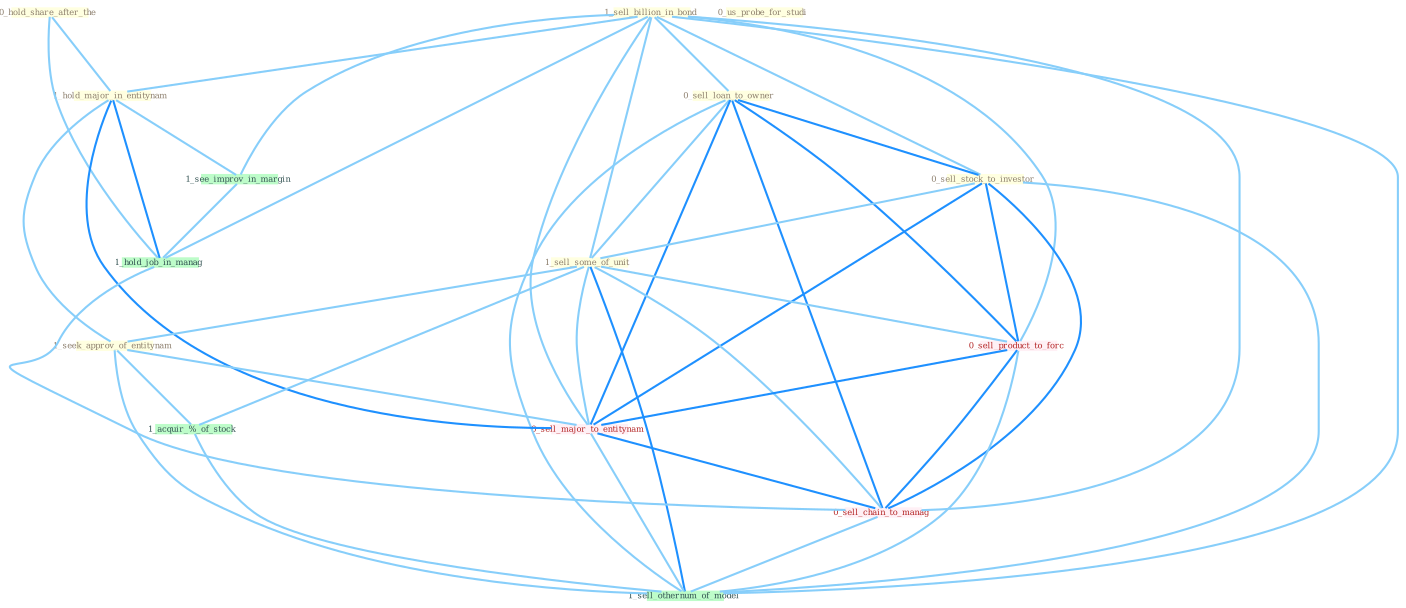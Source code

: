 Graph G{ 
    node
    [shape=polygon,style=filled,width=.5,height=.06,color="#BDFCC9",fixedsize=true,fontsize=4,
    fontcolor="#2f4f4f"];
    {node
    [color="#ffffe0", fontcolor="#8b7d6b"] "0_hold_share_after_the " "0_us_probe_for_studi " "1_sell_billion_in_bond " "0_sell_loan_to_owner " "1_hold_major_in_entitynam " "0_sell_stock_to_investor " "1_sell_some_of_unit " "1_seek_approv_of_entitynam "}
{node [color="#fff0f5", fontcolor="#b22222"] "0_sell_product_to_forc " "0_sell_major_to_entitynam " "0_sell_chain_to_manag "}
edge [color="#B0E2FF"];

	"0_hold_share_after_the " -- "1_hold_major_in_entitynam " [w="1", color="#87cefa" ];
	"0_hold_share_after_the " -- "1_hold_job_in_manag " [w="1", color="#87cefa" ];
	"1_sell_billion_in_bond " -- "0_sell_loan_to_owner " [w="1", color="#87cefa" ];
	"1_sell_billion_in_bond " -- "1_hold_major_in_entitynam " [w="1", color="#87cefa" ];
	"1_sell_billion_in_bond " -- "0_sell_stock_to_investor " [w="1", color="#87cefa" ];
	"1_sell_billion_in_bond " -- "1_sell_some_of_unit " [w="1", color="#87cefa" ];
	"1_sell_billion_in_bond " -- "1_see_improv_in_margin " [w="1", color="#87cefa" ];
	"1_sell_billion_in_bond " -- "1_hold_job_in_manag " [w="1", color="#87cefa" ];
	"1_sell_billion_in_bond " -- "0_sell_product_to_forc " [w="1", color="#87cefa" ];
	"1_sell_billion_in_bond " -- "0_sell_major_to_entitynam " [w="1", color="#87cefa" ];
	"1_sell_billion_in_bond " -- "0_sell_chain_to_manag " [w="1", color="#87cefa" ];
	"1_sell_billion_in_bond " -- "1_sell_othernum_of_model " [w="1", color="#87cefa" ];
	"0_sell_loan_to_owner " -- "0_sell_stock_to_investor " [w="2", color="#1e90ff" , len=0.8];
	"0_sell_loan_to_owner " -- "1_sell_some_of_unit " [w="1", color="#87cefa" ];
	"0_sell_loan_to_owner " -- "0_sell_product_to_forc " [w="2", color="#1e90ff" , len=0.8];
	"0_sell_loan_to_owner " -- "0_sell_major_to_entitynam " [w="2", color="#1e90ff" , len=0.8];
	"0_sell_loan_to_owner " -- "0_sell_chain_to_manag " [w="2", color="#1e90ff" , len=0.8];
	"0_sell_loan_to_owner " -- "1_sell_othernum_of_model " [w="1", color="#87cefa" ];
	"1_hold_major_in_entitynam " -- "1_seek_approv_of_entitynam " [w="1", color="#87cefa" ];
	"1_hold_major_in_entitynam " -- "1_see_improv_in_margin " [w="1", color="#87cefa" ];
	"1_hold_major_in_entitynam " -- "1_hold_job_in_manag " [w="2", color="#1e90ff" , len=0.8];
	"1_hold_major_in_entitynam " -- "0_sell_major_to_entitynam " [w="2", color="#1e90ff" , len=0.8];
	"0_sell_stock_to_investor " -- "1_sell_some_of_unit " [w="1", color="#87cefa" ];
	"0_sell_stock_to_investor " -- "0_sell_product_to_forc " [w="2", color="#1e90ff" , len=0.8];
	"0_sell_stock_to_investor " -- "0_sell_major_to_entitynam " [w="2", color="#1e90ff" , len=0.8];
	"0_sell_stock_to_investor " -- "0_sell_chain_to_manag " [w="2", color="#1e90ff" , len=0.8];
	"0_sell_stock_to_investor " -- "1_sell_othernum_of_model " [w="1", color="#87cefa" ];
	"1_sell_some_of_unit " -- "1_seek_approv_of_entitynam " [w="1", color="#87cefa" ];
	"1_sell_some_of_unit " -- "1_acquir_%_of_stock " [w="1", color="#87cefa" ];
	"1_sell_some_of_unit " -- "0_sell_product_to_forc " [w="1", color="#87cefa" ];
	"1_sell_some_of_unit " -- "0_sell_major_to_entitynam " [w="1", color="#87cefa" ];
	"1_sell_some_of_unit " -- "0_sell_chain_to_manag " [w="1", color="#87cefa" ];
	"1_sell_some_of_unit " -- "1_sell_othernum_of_model " [w="2", color="#1e90ff" , len=0.8];
	"1_seek_approv_of_entitynam " -- "1_acquir_%_of_stock " [w="1", color="#87cefa" ];
	"1_seek_approv_of_entitynam " -- "0_sell_major_to_entitynam " [w="1", color="#87cefa" ];
	"1_seek_approv_of_entitynam " -- "1_sell_othernum_of_model " [w="1", color="#87cefa" ];
	"1_see_improv_in_margin " -- "1_hold_job_in_manag " [w="1", color="#87cefa" ];
	"1_acquir_%_of_stock " -- "1_sell_othernum_of_model " [w="1", color="#87cefa" ];
	"1_hold_job_in_manag " -- "0_sell_chain_to_manag " [w="1", color="#87cefa" ];
	"0_sell_product_to_forc " -- "0_sell_major_to_entitynam " [w="2", color="#1e90ff" , len=0.8];
	"0_sell_product_to_forc " -- "0_sell_chain_to_manag " [w="2", color="#1e90ff" , len=0.8];
	"0_sell_product_to_forc " -- "1_sell_othernum_of_model " [w="1", color="#87cefa" ];
	"0_sell_major_to_entitynam " -- "0_sell_chain_to_manag " [w="2", color="#1e90ff" , len=0.8];
	"0_sell_major_to_entitynam " -- "1_sell_othernum_of_model " [w="1", color="#87cefa" ];
	"0_sell_chain_to_manag " -- "1_sell_othernum_of_model " [w="1", color="#87cefa" ];
}